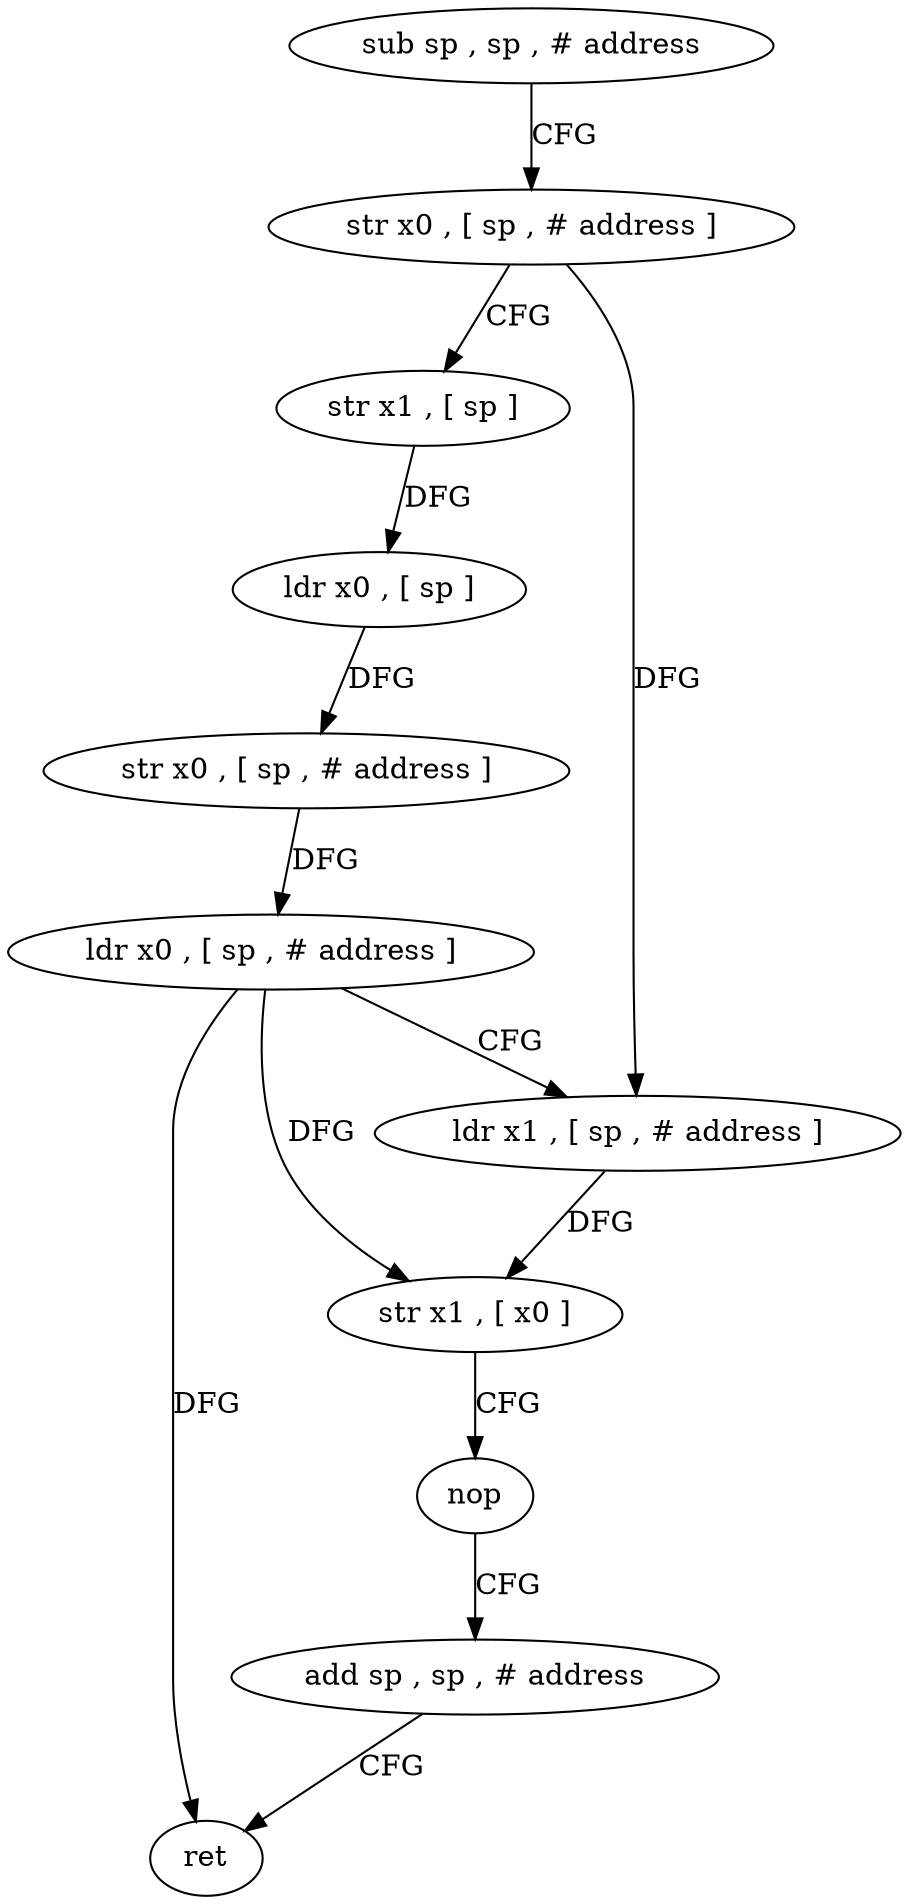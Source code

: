 digraph "func" {
"150936" [label = "sub sp , sp , # address" ]
"150940" [label = "str x0 , [ sp , # address ]" ]
"150944" [label = "str x1 , [ sp ]" ]
"150948" [label = "ldr x0 , [ sp ]" ]
"150952" [label = "str x0 , [ sp , # address ]" ]
"150956" [label = "ldr x0 , [ sp , # address ]" ]
"150960" [label = "ldr x1 , [ sp , # address ]" ]
"150964" [label = "str x1 , [ x0 ]" ]
"150968" [label = "nop" ]
"150972" [label = "add sp , sp , # address" ]
"150976" [label = "ret" ]
"150936" -> "150940" [ label = "CFG" ]
"150940" -> "150944" [ label = "CFG" ]
"150940" -> "150960" [ label = "DFG" ]
"150944" -> "150948" [ label = "DFG" ]
"150948" -> "150952" [ label = "DFG" ]
"150952" -> "150956" [ label = "DFG" ]
"150956" -> "150960" [ label = "CFG" ]
"150956" -> "150964" [ label = "DFG" ]
"150956" -> "150976" [ label = "DFG" ]
"150960" -> "150964" [ label = "DFG" ]
"150964" -> "150968" [ label = "CFG" ]
"150968" -> "150972" [ label = "CFG" ]
"150972" -> "150976" [ label = "CFG" ]
}

